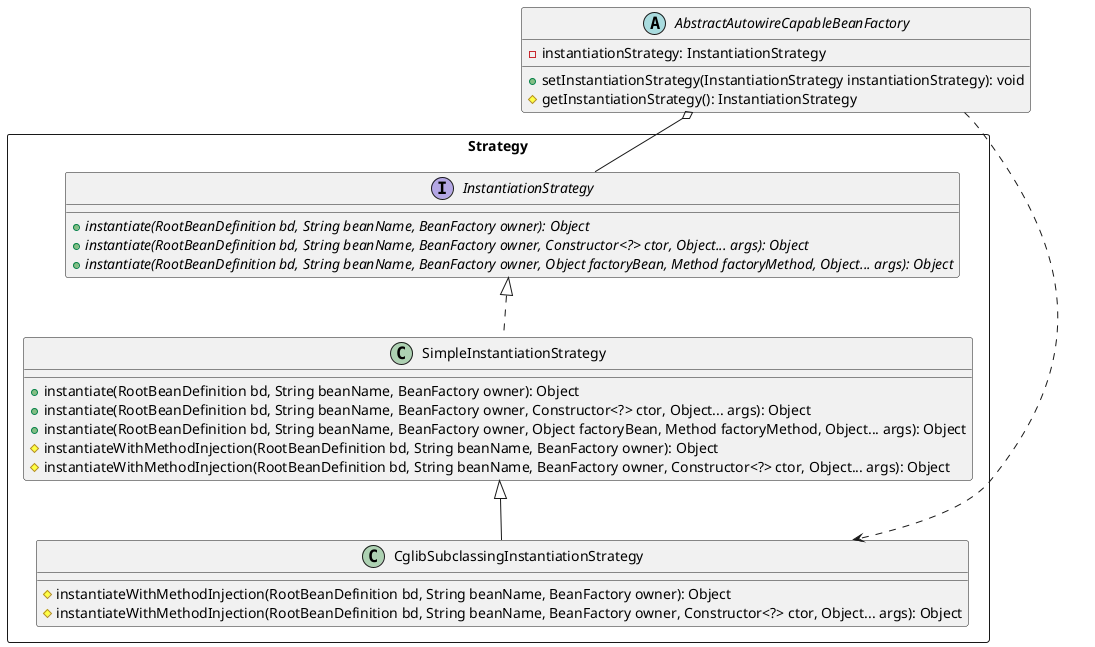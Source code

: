 @startuml
'https://plantuml.com/class-diagram

package Strategy <<Rectangle>> {
    interface InstantiationStrategy {
        + {abstract} instantiate(RootBeanDefinition bd, String beanName, BeanFactory owner): Object
        + {abstract} instantiate(RootBeanDefinition bd, String beanName, BeanFactory owner, Constructor<?> ctor, Object... args): Object
        + {abstract} instantiate(RootBeanDefinition bd, String beanName, BeanFactory owner, Object factoryBean, Method factoryMethod, Object... args): Object
    }

    class SimpleInstantiationStrategy implements InstantiationStrategy {
        + instantiate(RootBeanDefinition bd, String beanName, BeanFactory owner): Object
        + instantiate(RootBeanDefinition bd, String beanName, BeanFactory owner, Constructor<?> ctor, Object... args): Object
        + instantiate(RootBeanDefinition bd, String beanName, BeanFactory owner, Object factoryBean, Method factoryMethod, Object... args): Object
        # instantiateWithMethodInjection(RootBeanDefinition bd, String beanName, BeanFactory owner): Object
        # instantiateWithMethodInjection(RootBeanDefinition bd, String beanName, BeanFactory owner, Constructor<?> ctor, Object... args): Object
    }

    class CglibSubclassingInstantiationStrategy extends SimpleInstantiationStrategy {
        # instantiateWithMethodInjection(RootBeanDefinition bd, String beanName, BeanFactory owner): Object
        # instantiateWithMethodInjection(RootBeanDefinition bd, String beanName, BeanFactory owner, Constructor<?> ctor, Object... args): Object
    }
}

abstract class AbstractAutowireCapableBeanFactory {
    - instantiationStrategy: InstantiationStrategy
    + setInstantiationStrategy(InstantiationStrategy instantiationStrategy): void
    # getInstantiationStrategy(): InstantiationStrategy
}

AbstractAutowireCapableBeanFactory o-- InstantiationStrategy
AbstractAutowireCapableBeanFactory ..> CglibSubclassingInstantiationStrategy

@enduml